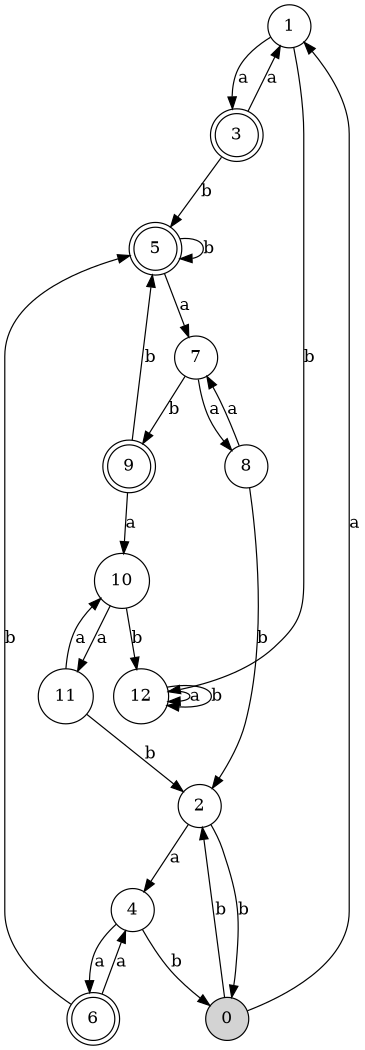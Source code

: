 digraph nfae {
    size = "7";
    node [shape = circle] 1;
    node [shape = circle] 2;
    node [shape = circle] 4;
    node [shape = circle] 7;
    node [shape = circle] 8;
    node [shape = circle] 10;
    node [shape = circle] 11;
    node [shape = circle] 12;
    node [shape = doublecircle] 9;
    node [shape = doublecircle] 6;
    node [shape = doublecircle] 5;
    node [shape = doublecircle] 3;
    node [shape = circle,style = filled] 0;
    0 -> 1 [label = "a"];
    0 -> 2 [label = "b"];
    1 -> 3 [label = "a"];
    2 -> 4 [label = "a"];
    2 -> 0 [label = "b"];
    3 -> 1 [label = "a"];
    3 -> 5 [label = "b"];
    4 -> 6 [label = "a"];
    4 -> 0 [label = "b"];
    5 -> 7 [label = "a"];
    5 -> 5 [label = "b"];
    6 -> 4 [label = "a"];
    6 -> 5 [label = "b"];
    7 -> 8 [label = "a"];
    7 -> 9 [label = "b"];
    8 -> 7 [label = "a"];
    8 -> 2 [label = "b"];
    9 -> 10 [label = "a"];
    9 -> 5 [label = "b"];
    10 -> 11 [label = "a"];
    11 -> 10 [label = "a"];
    11 -> 2 [label = "b"]
    1 -> 12 [label = "b"];
    10 -> 12 [label = "b"];
    12 -> 12 [label = "a"];
    12 -> 12 [label = "b"];    
}

